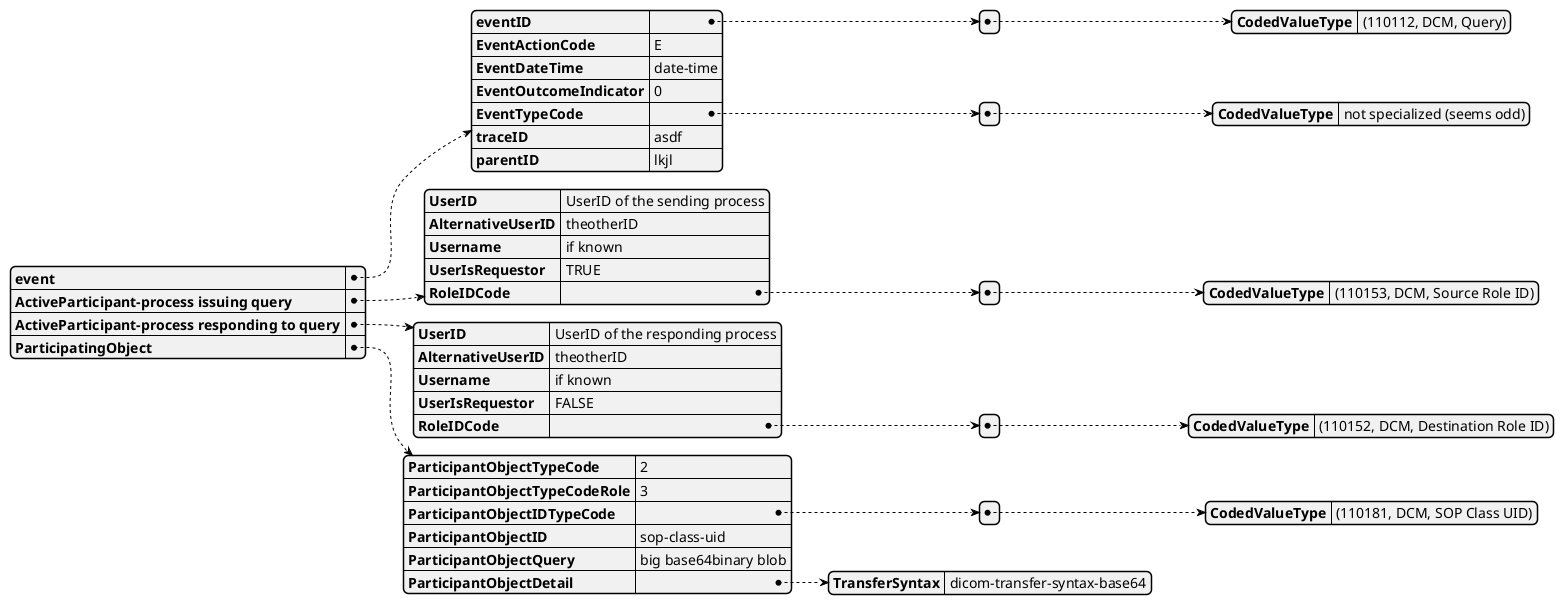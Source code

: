 
@startjson
{
	"event": {
	   "eventID" : [
	       { "CodedValueType" : "(110112, DCM, Query)"}
	       ],
	   "EventActionCode": "E",
	   "EventDateTime" : "date-time",
	   "EventOutcomeIndicator": "0",
	   "EventTypeCode" : [
	   	{ "CodedValueType" : "not specialized (seems odd)"}
		],
	   "traceID" : "asdf",
	   "parentID" : "lkjl"
	   },
	"ActiveParticipant-process issuing query" : {
	   "UserID" : "UserID of the sending process",
	   "AlternativeUserID" : "theotherID",
	   "Username" : "if known",
	   "UserIsRequestor" : "TRUE",
	   "RoleIDCode" : [
	   	{ "CodedValueType" : "(110153, DCM, Source Role ID)"}
		]
	   },
	"ActiveParticipant-process responding to query" : {
	   "UserID" : "UserID of the responding process",
	   "AlternativeUserID" : "theotherID",
	   "Username" : "if known",
	   "UserIsRequestor" : "FALSE",
	   "RoleIDCode" : [
	   	{ "CodedValueType" : "(110152, DCM, Destination Role ID)"}
		]
	   },
	"ParticipatingObject" : {
	   "ParticipantObjectTypeCode" : 2,
	   "ParticipantObjectTypeCodeRole" : 3,
	   "ParticipantObjectIDTypeCode" : [
	       { "CodedValueType" : "(110181, DCM, SOP Class UID)"}
	       ],
	   "ParticipantObjectID" : "sop-class-uid",
	   "ParticipantObjectQuery" : "big base64binary blob",
	   "ParticipantObjectDetail" : 
	       {"TransferSyntax" : "dicom-transfer-syntax-base64"}
	      
	   }
}
@endjson


	   
